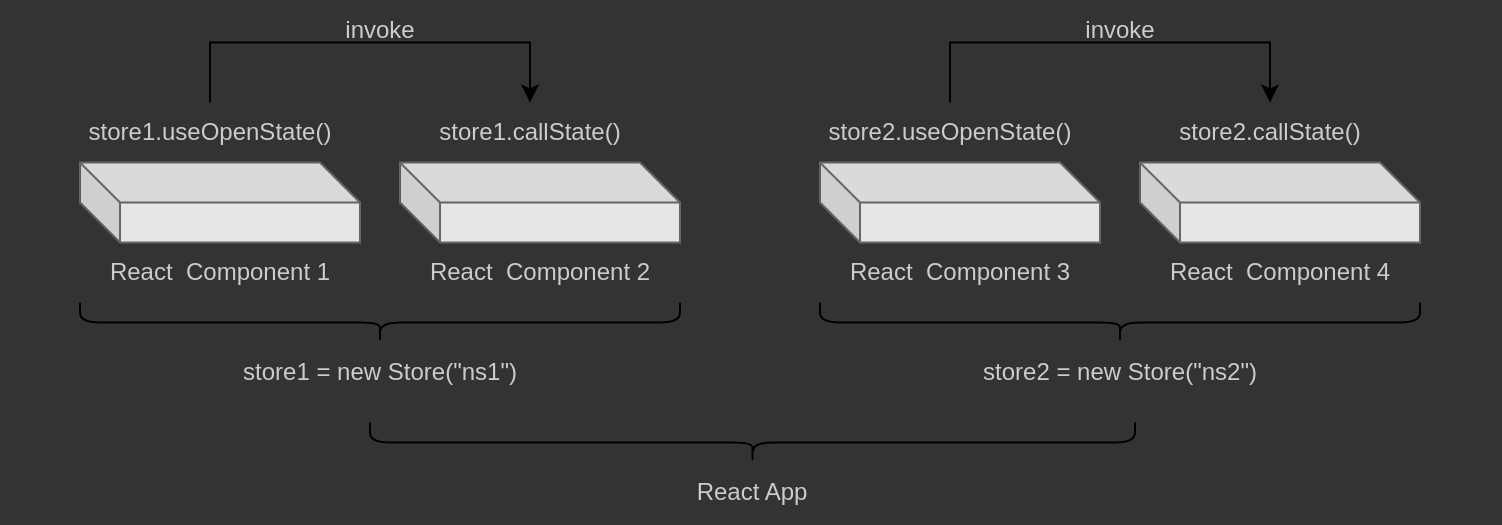 <mxfile>
    <diagram id="5xlkgrys48k72MMDOVAl" name="第 1 页">
        <mxGraphModel dx="1053" dy="508" grid="1" gridSize="10" guides="1" tooltips="1" connect="1" arrows="1" fold="1" page="1" pageScale="1" pageWidth="827" pageHeight="1169" background="#333333" math="0" shadow="0">
            <root>
                <mxCell id="0"/>
                <mxCell id="1" parent="0"/>
                <mxCell id="2" value="" style="shape=curlyBracket;whiteSpace=wrap;html=1;rounded=1;flipH=1;labelPosition=right;verticalLabelPosition=middle;align=left;verticalAlign=middle;rotation=90;fontColor=#CCCCCC;" vertex="1" parent="1">
                    <mxGeometry x="150" y="11.25" width="20" height="300" as="geometry"/>
                </mxCell>
                <mxCell id="3" value="store1 = new Store(&quot;ns1&quot;)" style="text;html=1;strokeColor=none;fillColor=none;align=center;verticalAlign=middle;whiteSpace=wrap;rounded=0;fontColor=#CCCCCC;" vertex="1" parent="1">
                    <mxGeometry x="75" y="171.25" width="170" height="30" as="geometry"/>
                </mxCell>
                <mxCell id="4" value="" style="shape=cube;whiteSpace=wrap;html=1;boundedLbl=1;backgroundOutline=1;darkOpacity=0.05;darkOpacity2=0.1;fillColor=#E6E6E6;strokeColor=#666666;fontColor=#333333;" vertex="1" parent="1">
                    <mxGeometry x="10" y="81.25" width="140" height="40" as="geometry"/>
                </mxCell>
                <mxCell id="5" value="React&amp;nbsp; Component 1" style="text;html=1;strokeColor=none;fillColor=none;align=center;verticalAlign=middle;whiteSpace=wrap;rounded=0;fontColor=#CCCCCC;" vertex="1" parent="1">
                    <mxGeometry x="20" y="121.25" width="120" height="30" as="geometry"/>
                </mxCell>
                <mxCell id="6" value="" style="shape=curlyBracket;whiteSpace=wrap;html=1;rounded=1;flipH=1;labelPosition=right;verticalLabelPosition=middle;align=left;verticalAlign=middle;rotation=90;fontColor=#CCCCCC;" vertex="1" parent="1">
                    <mxGeometry x="336.25" y="30" width="20" height="382.5" as="geometry"/>
                </mxCell>
                <mxCell id="7" value="React App" style="text;html=1;strokeColor=none;fillColor=none;align=center;verticalAlign=middle;whiteSpace=wrap;rounded=0;fontColor=#CCCCCC;" vertex="1" parent="1">
                    <mxGeometry x="276.25" y="231.25" width="140" height="30" as="geometry"/>
                </mxCell>
                <mxCell id="10" value="" style="shape=curlyBracket;whiteSpace=wrap;html=1;rounded=1;flipH=1;labelPosition=right;verticalLabelPosition=middle;align=left;verticalAlign=middle;rotation=90;fontColor=#CCCCCC;" vertex="1" parent="1">
                    <mxGeometry x="520" y="11.25" width="20" height="300" as="geometry"/>
                </mxCell>
                <mxCell id="11" value="store2 = new Store(&quot;ns2&quot;)" style="text;html=1;strokeColor=none;fillColor=none;align=center;verticalAlign=middle;whiteSpace=wrap;rounded=0;fontColor=#CCCCCC;" vertex="1" parent="1">
                    <mxGeometry x="445" y="171.25" width="170" height="30" as="geometry"/>
                </mxCell>
                <mxCell id="18" value="" style="shape=cube;whiteSpace=wrap;html=1;boundedLbl=1;backgroundOutline=1;darkOpacity=0.05;darkOpacity2=0.1;fillColor=#E6E6E6;strokeColor=#666666;fontColor=#333333;" vertex="1" parent="1">
                    <mxGeometry x="170" y="81.25" width="140" height="40" as="geometry"/>
                </mxCell>
                <mxCell id="19" value="React&amp;nbsp; Component 2" style="text;html=1;strokeColor=none;fillColor=none;align=center;verticalAlign=middle;whiteSpace=wrap;rounded=0;fontColor=#CCCCCC;" vertex="1" parent="1">
                    <mxGeometry x="180" y="121.25" width="120" height="30" as="geometry"/>
                </mxCell>
                <mxCell id="20" value="" style="shape=cube;whiteSpace=wrap;html=1;boundedLbl=1;backgroundOutline=1;darkOpacity=0.05;darkOpacity2=0.1;fillColor=#E6E6E6;strokeColor=#666666;fontColor=#333333;" vertex="1" parent="1">
                    <mxGeometry x="380" y="81.25" width="140" height="40" as="geometry"/>
                </mxCell>
                <mxCell id="21" value="React&amp;nbsp; Component 3" style="text;html=1;strokeColor=none;fillColor=none;align=center;verticalAlign=middle;whiteSpace=wrap;rounded=0;fontColor=#CCCCCC;" vertex="1" parent="1">
                    <mxGeometry x="390" y="121.25" width="120" height="30" as="geometry"/>
                </mxCell>
                <mxCell id="22" value="" style="shape=cube;whiteSpace=wrap;html=1;boundedLbl=1;backgroundOutline=1;darkOpacity=0.05;darkOpacity2=0.1;fillColor=#E6E6E6;strokeColor=#666666;fontColor=#333333;" vertex="1" parent="1">
                    <mxGeometry x="540" y="81.25" width="140" height="40" as="geometry"/>
                </mxCell>
                <mxCell id="23" value="React&amp;nbsp; Component 4" style="text;html=1;strokeColor=none;fillColor=none;align=center;verticalAlign=middle;whiteSpace=wrap;rounded=0;fontColor=#CCCCCC;" vertex="1" parent="1">
                    <mxGeometry x="550" y="121.25" width="120" height="30" as="geometry"/>
                </mxCell>
                <mxCell id="26" style="edgeStyle=orthogonalEdgeStyle;html=1;entryX=0.5;entryY=0;entryDx=0;entryDy=0;exitX=0.5;exitY=0;exitDx=0;exitDy=0;rounded=0;fontColor=#CCCCCC;" edge="1" parent="1" source="24" target="25">
                    <mxGeometry relative="1" as="geometry">
                        <Array as="points">
                            <mxPoint x="75" y="21.25"/>
                            <mxPoint x="235" y="21.25"/>
                        </Array>
                    </mxGeometry>
                </mxCell>
                <mxCell id="24" value="store1.useOpenState()" style="text;html=1;strokeColor=none;fillColor=none;align=center;verticalAlign=middle;whiteSpace=wrap;rounded=0;fontColor=#CCCCCC;" vertex="1" parent="1">
                    <mxGeometry x="10" y="51.25" width="130" height="30" as="geometry"/>
                </mxCell>
                <mxCell id="25" value="store1.callState()" style="text;html=1;strokeColor=none;fillColor=none;align=center;verticalAlign=middle;whiteSpace=wrap;rounded=0;fontColor=#CCCCCC;" vertex="1" parent="1">
                    <mxGeometry x="170" y="51.25" width="130" height="30" as="geometry"/>
                </mxCell>
                <mxCell id="29" style="edgeStyle=orthogonalEdgeStyle;rounded=0;html=1;entryX=0.5;entryY=0;entryDx=0;entryDy=0;exitX=0.5;exitY=0;exitDx=0;exitDy=0;fontColor=#CCCCCC;" edge="1" parent="1" source="27" target="28">
                    <mxGeometry relative="1" as="geometry">
                        <Array as="points">
                            <mxPoint x="445" y="21.25"/>
                            <mxPoint x="605" y="21.25"/>
                        </Array>
                    </mxGeometry>
                </mxCell>
                <mxCell id="27" value="store2.useOpenState()" style="text;html=1;strokeColor=none;fillColor=none;align=center;verticalAlign=middle;whiteSpace=wrap;rounded=0;fontColor=#CCCCCC;" vertex="1" parent="1">
                    <mxGeometry x="380" y="51.25" width="130" height="30" as="geometry"/>
                </mxCell>
                <mxCell id="28" value="store2.callState()" style="text;html=1;strokeColor=none;fillColor=none;align=center;verticalAlign=middle;whiteSpace=wrap;rounded=0;fontColor=#CCCCCC;" vertex="1" parent="1">
                    <mxGeometry x="540" y="51.25" width="130" height="30" as="geometry"/>
                </mxCell>
                <mxCell id="30" value="invoke" style="text;html=1;strokeColor=none;fillColor=none;align=center;verticalAlign=middle;whiteSpace=wrap;rounded=0;fontColor=#CCCCCC;" vertex="1" parent="1">
                    <mxGeometry x="130" width="60" height="30" as="geometry"/>
                </mxCell>
                <mxCell id="31" value="invoke" style="text;html=1;strokeColor=none;fillColor=none;align=center;verticalAlign=middle;whiteSpace=wrap;rounded=0;fontColor=#CCCCCC;" vertex="1" parent="1">
                    <mxGeometry x="500" width="60" height="30" as="geometry"/>
                </mxCell>
                <mxCell id="33" value="&amp;nbsp;" style="text;html=1;strokeColor=none;fillColor=none;align=center;verticalAlign=middle;whiteSpace=wrap;rounded=0;fontColor=#CCCCCC;" vertex="1" parent="1">
                    <mxGeometry x="-30" y="171.25" width="60" height="30" as="geometry"/>
                </mxCell>
                <mxCell id="34" value="&amp;nbsp;" style="text;html=1;strokeColor=none;fillColor=none;align=center;verticalAlign=middle;whiteSpace=wrap;rounded=0;fontColor=#CCCCCC;" vertex="1" parent="1">
                    <mxGeometry x="660" y="190" width="60" height="30" as="geometry"/>
                </mxCell>
            </root>
        </mxGraphModel>
    </diagram>
</mxfile>